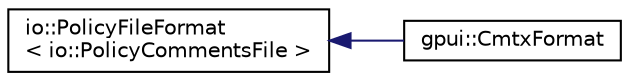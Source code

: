 digraph "Graphical Class Hierarchy"
{
 // LATEX_PDF_SIZE
  edge [fontname="Helvetica",fontsize="10",labelfontname="Helvetica",labelfontsize="10"];
  node [fontname="Helvetica",fontsize="10",shape=record];
  rankdir="LR";
  Node0 [label="io::PolicyFileFormat\l\< io::PolicyCommentsFile \>",height=0.2,width=0.4,color="black", fillcolor="white", style="filled",URL="$classio_1_1_policy_file_format.html",tooltip=" "];
  Node0 -> Node1 [dir="back",color="midnightblue",fontsize="10",style="solid",fontname="Helvetica"];
  Node1 [label="gpui::CmtxFormat",height=0.2,width=0.4,color="black", fillcolor="white", style="filled",URL="$classgpui_1_1_cmtx_format.html",tooltip=" "];
}
